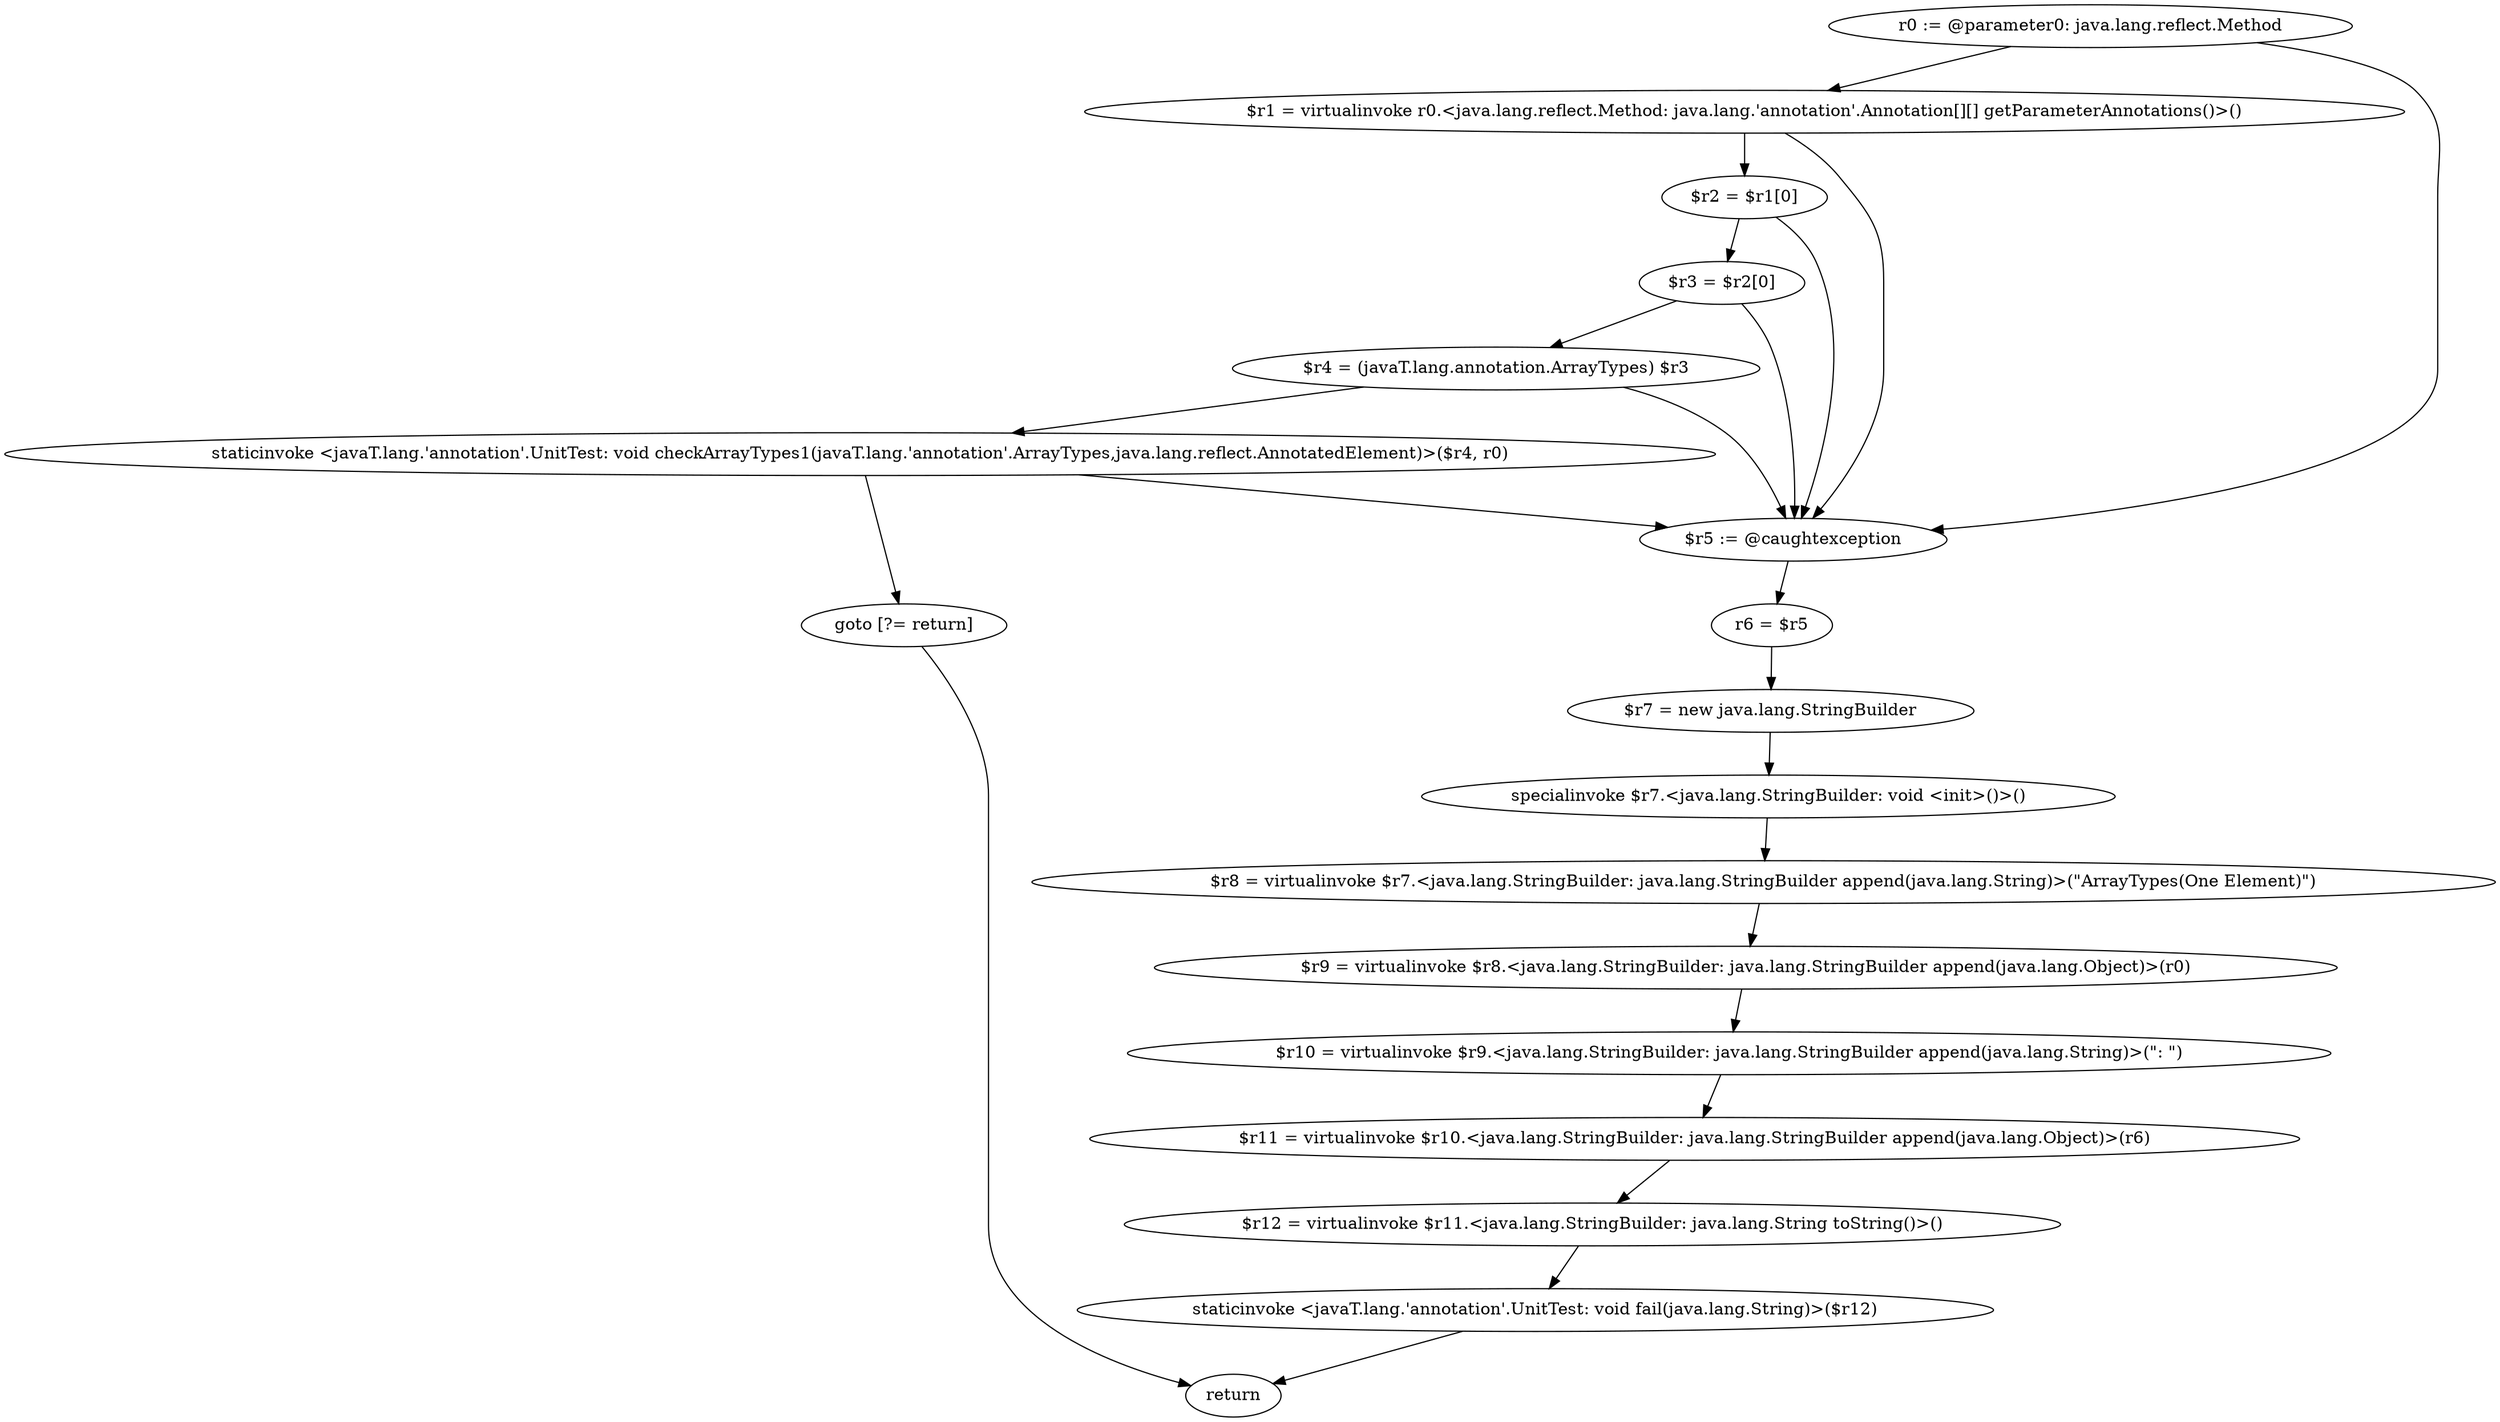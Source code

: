 digraph "unitGraph" {
    "r0 := @parameter0: java.lang.reflect.Method"
    "$r1 = virtualinvoke r0.<java.lang.reflect.Method: java.lang.'annotation'.Annotation[][] getParameterAnnotations()>()"
    "$r2 = $r1[0]"
    "$r3 = $r2[0]"
    "$r4 = (javaT.lang.annotation.ArrayTypes) $r3"
    "staticinvoke <javaT.lang.'annotation'.UnitTest: void checkArrayTypes1(javaT.lang.'annotation'.ArrayTypes,java.lang.reflect.AnnotatedElement)>($r4, r0)"
    "goto [?= return]"
    "$r5 := @caughtexception"
    "r6 = $r5"
    "$r7 = new java.lang.StringBuilder"
    "specialinvoke $r7.<java.lang.StringBuilder: void <init>()>()"
    "$r8 = virtualinvoke $r7.<java.lang.StringBuilder: java.lang.StringBuilder append(java.lang.String)>(\"ArrayTypes(One Element)\")"
    "$r9 = virtualinvoke $r8.<java.lang.StringBuilder: java.lang.StringBuilder append(java.lang.Object)>(r0)"
    "$r10 = virtualinvoke $r9.<java.lang.StringBuilder: java.lang.StringBuilder append(java.lang.String)>(\": \")"
    "$r11 = virtualinvoke $r10.<java.lang.StringBuilder: java.lang.StringBuilder append(java.lang.Object)>(r6)"
    "$r12 = virtualinvoke $r11.<java.lang.StringBuilder: java.lang.String toString()>()"
    "staticinvoke <javaT.lang.'annotation'.UnitTest: void fail(java.lang.String)>($r12)"
    "return"
    "r0 := @parameter0: java.lang.reflect.Method"->"$r1 = virtualinvoke r0.<java.lang.reflect.Method: java.lang.'annotation'.Annotation[][] getParameterAnnotations()>()";
    "r0 := @parameter0: java.lang.reflect.Method"->"$r5 := @caughtexception";
    "$r1 = virtualinvoke r0.<java.lang.reflect.Method: java.lang.'annotation'.Annotation[][] getParameterAnnotations()>()"->"$r2 = $r1[0]";
    "$r1 = virtualinvoke r0.<java.lang.reflect.Method: java.lang.'annotation'.Annotation[][] getParameterAnnotations()>()"->"$r5 := @caughtexception";
    "$r2 = $r1[0]"->"$r3 = $r2[0]";
    "$r2 = $r1[0]"->"$r5 := @caughtexception";
    "$r3 = $r2[0]"->"$r4 = (javaT.lang.annotation.ArrayTypes) $r3";
    "$r3 = $r2[0]"->"$r5 := @caughtexception";
    "$r4 = (javaT.lang.annotation.ArrayTypes) $r3"->"staticinvoke <javaT.lang.'annotation'.UnitTest: void checkArrayTypes1(javaT.lang.'annotation'.ArrayTypes,java.lang.reflect.AnnotatedElement)>($r4, r0)";
    "$r4 = (javaT.lang.annotation.ArrayTypes) $r3"->"$r5 := @caughtexception";
    "staticinvoke <javaT.lang.'annotation'.UnitTest: void checkArrayTypes1(javaT.lang.'annotation'.ArrayTypes,java.lang.reflect.AnnotatedElement)>($r4, r0)"->"goto [?= return]";
    "staticinvoke <javaT.lang.'annotation'.UnitTest: void checkArrayTypes1(javaT.lang.'annotation'.ArrayTypes,java.lang.reflect.AnnotatedElement)>($r4, r0)"->"$r5 := @caughtexception";
    "goto [?= return]"->"return";
    "$r5 := @caughtexception"->"r6 = $r5";
    "r6 = $r5"->"$r7 = new java.lang.StringBuilder";
    "$r7 = new java.lang.StringBuilder"->"specialinvoke $r7.<java.lang.StringBuilder: void <init>()>()";
    "specialinvoke $r7.<java.lang.StringBuilder: void <init>()>()"->"$r8 = virtualinvoke $r7.<java.lang.StringBuilder: java.lang.StringBuilder append(java.lang.String)>(\"ArrayTypes(One Element)\")";
    "$r8 = virtualinvoke $r7.<java.lang.StringBuilder: java.lang.StringBuilder append(java.lang.String)>(\"ArrayTypes(One Element)\")"->"$r9 = virtualinvoke $r8.<java.lang.StringBuilder: java.lang.StringBuilder append(java.lang.Object)>(r0)";
    "$r9 = virtualinvoke $r8.<java.lang.StringBuilder: java.lang.StringBuilder append(java.lang.Object)>(r0)"->"$r10 = virtualinvoke $r9.<java.lang.StringBuilder: java.lang.StringBuilder append(java.lang.String)>(\": \")";
    "$r10 = virtualinvoke $r9.<java.lang.StringBuilder: java.lang.StringBuilder append(java.lang.String)>(\": \")"->"$r11 = virtualinvoke $r10.<java.lang.StringBuilder: java.lang.StringBuilder append(java.lang.Object)>(r6)";
    "$r11 = virtualinvoke $r10.<java.lang.StringBuilder: java.lang.StringBuilder append(java.lang.Object)>(r6)"->"$r12 = virtualinvoke $r11.<java.lang.StringBuilder: java.lang.String toString()>()";
    "$r12 = virtualinvoke $r11.<java.lang.StringBuilder: java.lang.String toString()>()"->"staticinvoke <javaT.lang.'annotation'.UnitTest: void fail(java.lang.String)>($r12)";
    "staticinvoke <javaT.lang.'annotation'.UnitTest: void fail(java.lang.String)>($r12)"->"return";
}
